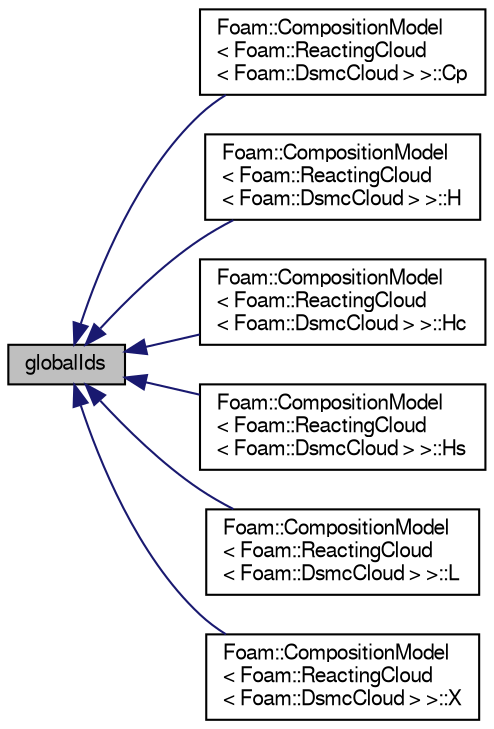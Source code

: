 digraph "globalIds"
{
  bgcolor="transparent";
  edge [fontname="FreeSans",fontsize="10",labelfontname="FreeSans",labelfontsize="10"];
  node [fontname="FreeSans",fontsize="10",shape=record];
  rankdir="LR";
  Node539 [label="globalIds",height=0.2,width=0.4,color="black", fillcolor="grey75", style="filled", fontcolor="black"];
  Node539 -> Node540 [dir="back",color="midnightblue",fontsize="10",style="solid",fontname="FreeSans"];
  Node540 [label="Foam::CompositionModel\l\< Foam::ReactingCloud\l\< Foam::DsmcCloud \> \>::Cp",height=0.2,width=0.4,color="black",URL="$a23806.html#abbf0cc7a61c14ca28c66723091009378",tooltip="Return specific heat caoacity for the phase phaseI. "];
  Node539 -> Node541 [dir="back",color="midnightblue",fontsize="10",style="solid",fontname="FreeSans"];
  Node541 [label="Foam::CompositionModel\l\< Foam::ReactingCloud\l\< Foam::DsmcCloud \> \>::H",height=0.2,width=0.4,color="black",URL="$a23806.html#a3456c72367dc01eafe6d13ebc9f7b24d",tooltip="Return total enthalpy for the phase phaseI. "];
  Node539 -> Node542 [dir="back",color="midnightblue",fontsize="10",style="solid",fontname="FreeSans"];
  Node542 [label="Foam::CompositionModel\l\< Foam::ReactingCloud\l\< Foam::DsmcCloud \> \>::Hc",height=0.2,width=0.4,color="black",URL="$a23806.html#aa860f729f03d5c1473b01ab73f9ed6d9",tooltip="Return chemical enthalpy for the phase phaseI. "];
  Node539 -> Node543 [dir="back",color="midnightblue",fontsize="10",style="solid",fontname="FreeSans"];
  Node543 [label="Foam::CompositionModel\l\< Foam::ReactingCloud\l\< Foam::DsmcCloud \> \>::Hs",height=0.2,width=0.4,color="black",URL="$a23806.html#abfcdbe074fed774502a051ee464c1066",tooltip="Return sensible enthalpy for the phase phaseI. "];
  Node539 -> Node544 [dir="back",color="midnightblue",fontsize="10",style="solid",fontname="FreeSans"];
  Node544 [label="Foam::CompositionModel\l\< Foam::ReactingCloud\l\< Foam::DsmcCloud \> \>::L",height=0.2,width=0.4,color="black",URL="$a23806.html#a7f5e79720a0184ac989f0489f9db1287",tooltip="Return latent heat for the phase phaseI. "];
  Node539 -> Node545 [dir="back",color="midnightblue",fontsize="10",style="solid",fontname="FreeSans"];
  Node545 [label="Foam::CompositionModel\l\< Foam::ReactingCloud\l\< Foam::DsmcCloud \> \>::X",height=0.2,width=0.4,color="black",URL="$a23806.html#a0fee57b304872d1e533de61aaeb65ccb",tooltip="Return the list of phase phaseI volume fractions fractions. "];
}
